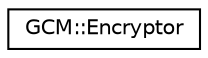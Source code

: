 digraph "Graphical Class Hierarchy"
{
 // LATEX_PDF_SIZE
  edge [fontname="Helvetica",fontsize="10",labelfontname="Helvetica",labelfontsize="10"];
  node [fontname="Helvetica",fontsize="10",shape=record];
  rankdir="LR";
  Node0 [label="GCM::Encryptor",height=0.2,width=0.4,color="black", fillcolor="white", style="filled",URL="$classGCM_1_1Encryptor.html",tooltip=" "];
}
